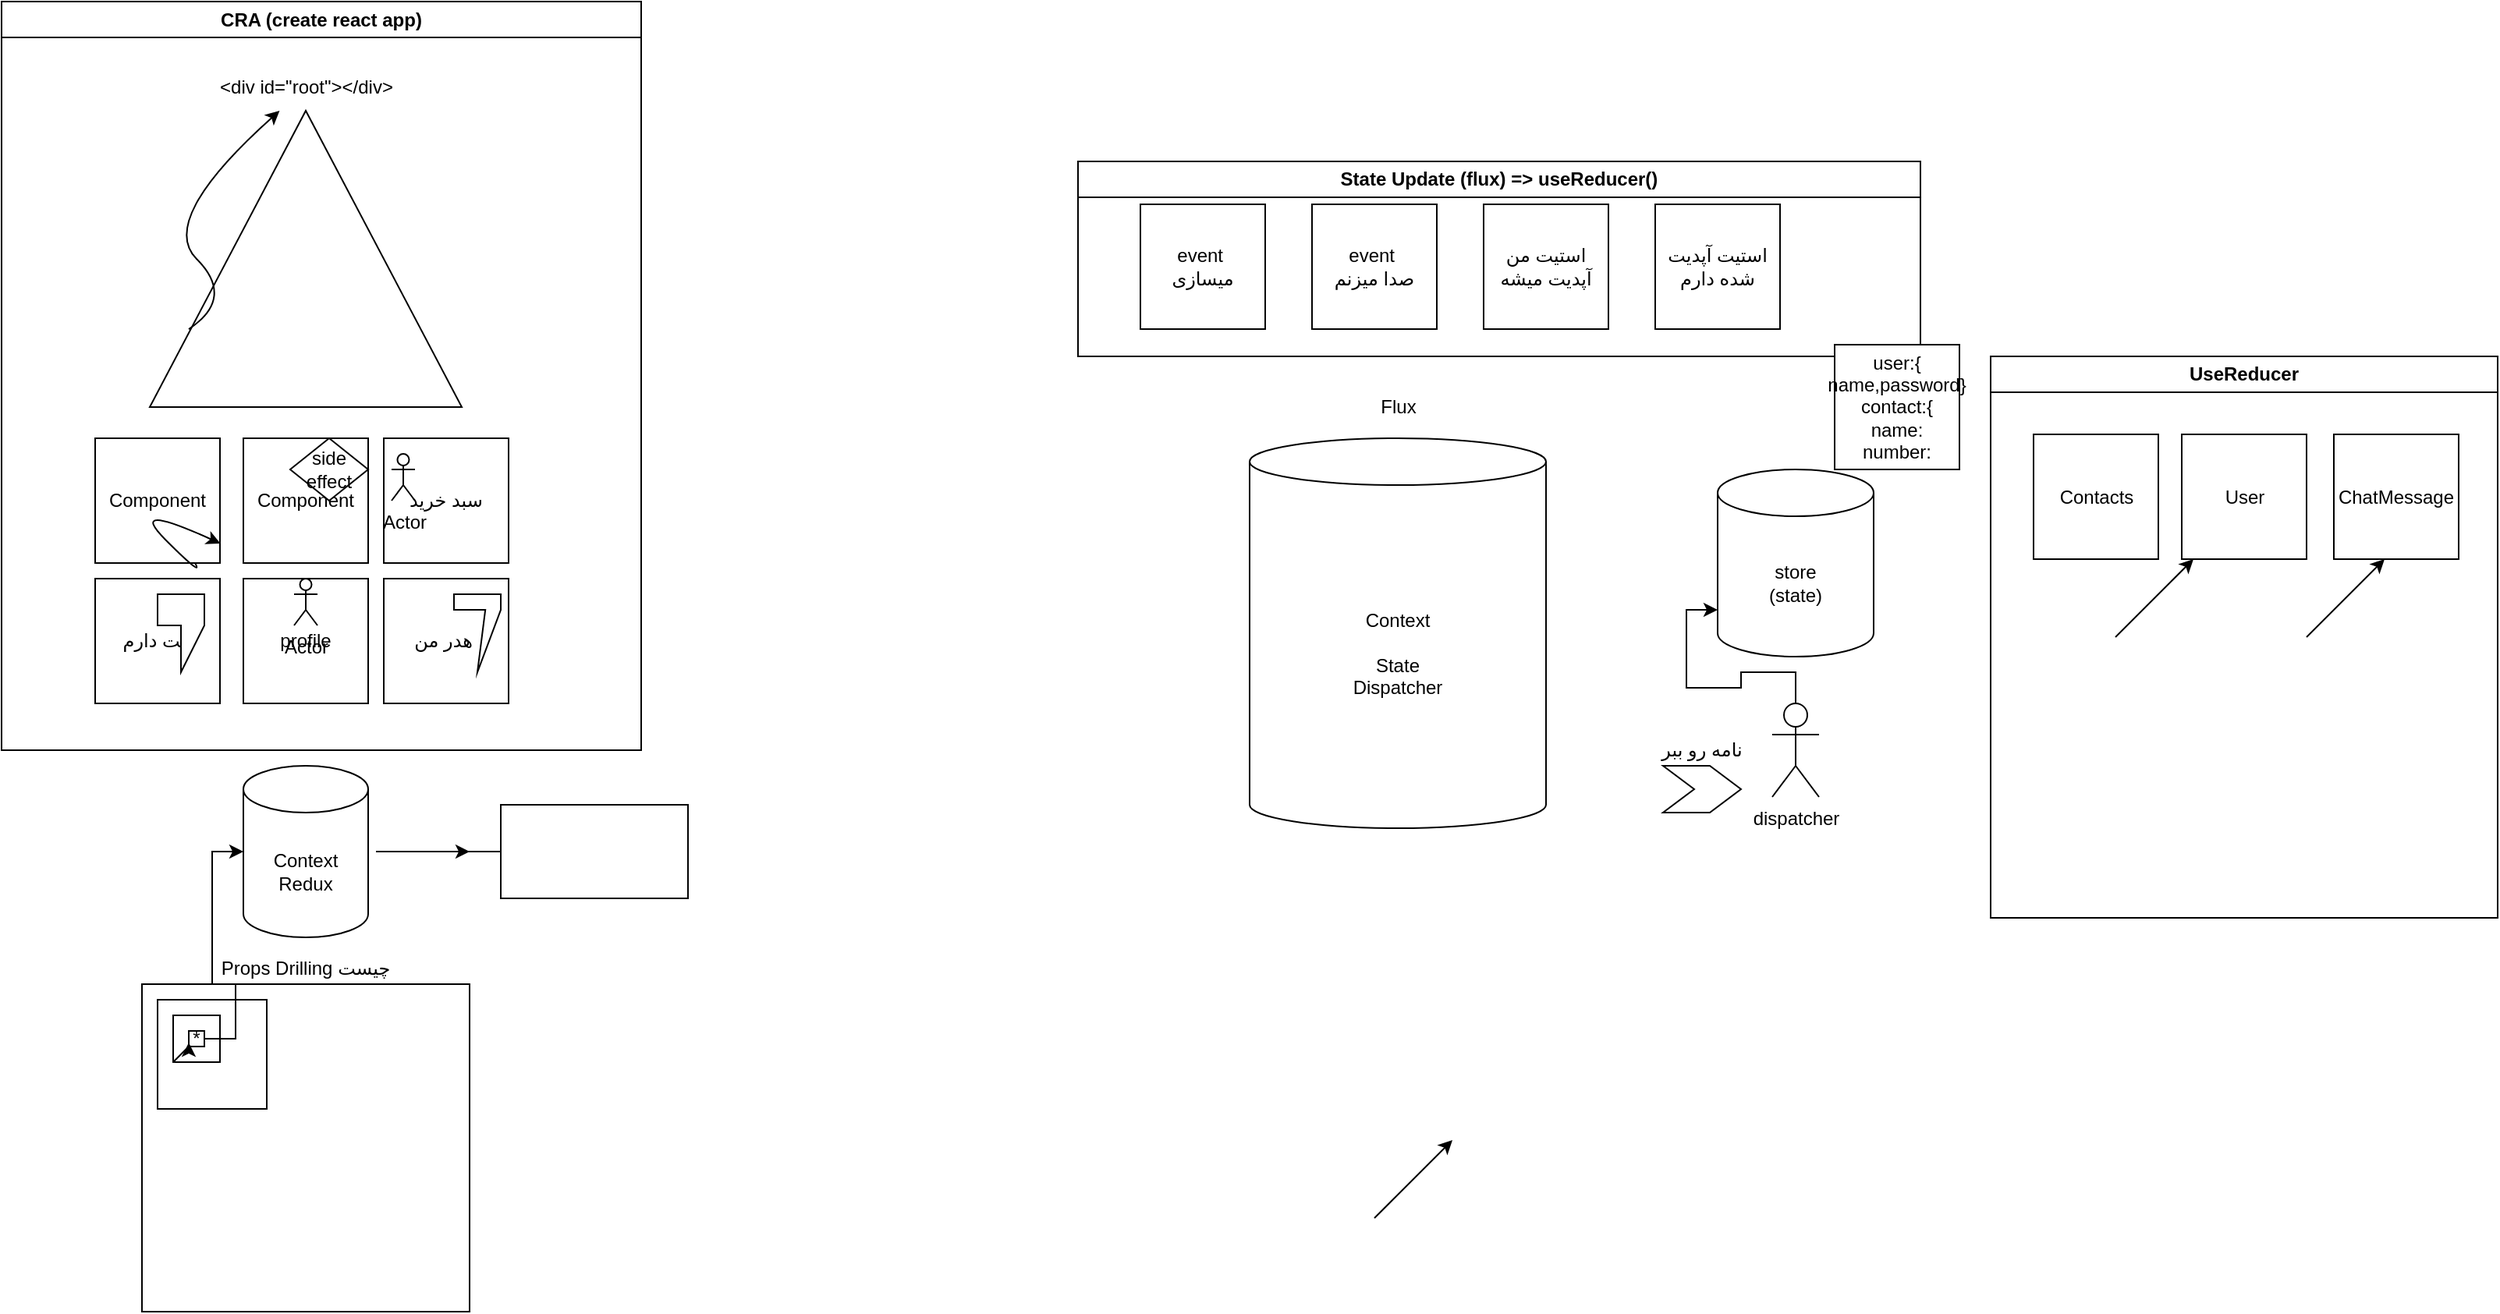 <mxfile version="20.8.1" type="device"><diagram id="F2j4GgXj-LyiH6Weufmi" name="Page-1"><mxGraphModel dx="1037" dy="533" grid="1" gridSize="10" guides="1" tooltips="1" connect="1" arrows="1" fold="1" page="1" pageScale="1" pageWidth="850" pageHeight="1100" math="0" shadow="0"><root><mxCell id="0"/><mxCell id="1" parent="0"/><mxCell id="Vjm8L-qQPr2WNu3jBZb--1" value="CRA (create react app)" style="swimlane;whiteSpace=wrap;html=1;" vertex="1" parent="1"><mxGeometry x="100" y="160" width="410" height="480" as="geometry"/></mxCell><mxCell id="Vjm8L-qQPr2WNu3jBZb--2" value="" style="triangle;whiteSpace=wrap;html=1;rotation=-90;" vertex="1" parent="Vjm8L-qQPr2WNu3jBZb--1"><mxGeometry x="100" y="65" width="190" height="200" as="geometry"/></mxCell><mxCell id="Vjm8L-qQPr2WNu3jBZb--3" value="&amp;lt;div id=&quot;root&quot;&amp;gt;&amp;lt;/div&amp;gt;" style="text;html=1;strokeColor=none;fillColor=none;align=center;verticalAlign=middle;whiteSpace=wrap;rounded=0;" vertex="1" parent="Vjm8L-qQPr2WNu3jBZb--1"><mxGeometry x="127.5" y="40" width="135" height="30" as="geometry"/></mxCell><mxCell id="Vjm8L-qQPr2WNu3jBZb--4" value="" style="curved=1;endArrow=classic;html=1;rounded=0;exitX=0.263;exitY=0.125;exitDx=0;exitDy=0;exitPerimeter=0;" edge="1" parent="Vjm8L-qQPr2WNu3jBZb--1" source="Vjm8L-qQPr2WNu3jBZb--2" target="Vjm8L-qQPr2WNu3jBZb--3"><mxGeometry width="50" height="50" relative="1" as="geometry"><mxPoint x="100" y="190" as="sourcePoint"/><mxPoint x="150" y="140" as="targetPoint"/><Array as="points"><mxPoint x="150" y="190"/><mxPoint x="100" y="140"/></Array></mxGeometry></mxCell><mxCell id="Vjm8L-qQPr2WNu3jBZb--5" value="Component" style="whiteSpace=wrap;html=1;aspect=fixed;" vertex="1" parent="Vjm8L-qQPr2WNu3jBZb--1"><mxGeometry x="60" y="280" width="80" height="80" as="geometry"/></mxCell><mxCell id="Vjm8L-qQPr2WNu3jBZb--7" value="هدر من&amp;nbsp;" style="whiteSpace=wrap;html=1;aspect=fixed;" vertex="1" parent="Vjm8L-qQPr2WNu3jBZb--1"><mxGeometry x="245" y="370" width="80" height="80" as="geometry"/></mxCell><mxCell id="Vjm8L-qQPr2WNu3jBZb--6" value="Component" style="whiteSpace=wrap;html=1;aspect=fixed;" vertex="1" parent="Vjm8L-qQPr2WNu3jBZb--1"><mxGeometry x="155" y="280" width="80" height="80" as="geometry"/></mxCell><mxCell id="Vjm8L-qQPr2WNu3jBZb--9" value="چت دارم" style="whiteSpace=wrap;html=1;aspect=fixed;" vertex="1" parent="Vjm8L-qQPr2WNu3jBZb--1"><mxGeometry x="60" y="370" width="80" height="80" as="geometry"/></mxCell><mxCell id="Vjm8L-qQPr2WNu3jBZb--8" value="profile" style="whiteSpace=wrap;html=1;aspect=fixed;" vertex="1" parent="Vjm8L-qQPr2WNu3jBZb--1"><mxGeometry x="155" y="370" width="80" height="80" as="geometry"/></mxCell><mxCell id="Vjm8L-qQPr2WNu3jBZb--12" value="side effect" style="rhombus;whiteSpace=wrap;html=1;" vertex="1" parent="Vjm8L-qQPr2WNu3jBZb--1"><mxGeometry x="185" y="280" width="50" height="40" as="geometry"/></mxCell><mxCell id="Vjm8L-qQPr2WNu3jBZb--13" value="" style="curved=1;endArrow=classic;html=1;rounded=0;entryX=1.004;entryY=0.844;entryDx=0;entryDy=0;entryPerimeter=0;" edge="1" parent="Vjm8L-qQPr2WNu3jBZb--1" source="Vjm8L-qQPr2WNu3jBZb--5" target="Vjm8L-qQPr2WNu3jBZb--5"><mxGeometry width="50" height="50" relative="1" as="geometry"><mxPoint x="80" y="370" as="sourcePoint"/><mxPoint x="130" y="320" as="targetPoint"/><Array as="points"><mxPoint x="130" y="370"/><mxPoint x="80" y="320"/></Array></mxGeometry></mxCell><mxCell id="Vjm8L-qQPr2WNu3jBZb--14" value="Actor" style="shape=umlActor;verticalLabelPosition=bottom;verticalAlign=top;html=1;outlineConnect=0;" vertex="1" parent="Vjm8L-qQPr2WNu3jBZb--1"><mxGeometry x="187.5" y="370" width="15" height="30" as="geometry"/></mxCell><mxCell id="Vjm8L-qQPr2WNu3jBZb--17" value="" style="shape=callout;whiteSpace=wrap;html=1;perimeter=calloutPerimeter;" vertex="1" parent="Vjm8L-qQPr2WNu3jBZb--1"><mxGeometry x="100" y="380" width="30" height="50" as="geometry"/></mxCell><mxCell id="Vjm8L-qQPr2WNu3jBZb--18" value="" style="shape=callout;whiteSpace=wrap;html=1;perimeter=calloutPerimeter;size=40;position=0.67;" vertex="1" parent="Vjm8L-qQPr2WNu3jBZb--1"><mxGeometry x="290" y="380" width="30" height="50" as="geometry"/></mxCell><mxCell id="Vjm8L-qQPr2WNu3jBZb--10" value="سبد خرید" style="whiteSpace=wrap;html=1;aspect=fixed;" vertex="1" parent="1"><mxGeometry x="345" y="440" width="80" height="80" as="geometry"/></mxCell><mxCell id="Vjm8L-qQPr2WNu3jBZb--15" value="Actor" style="shape=umlActor;verticalLabelPosition=bottom;verticalAlign=top;html=1;outlineConnect=0;" vertex="1" parent="1"><mxGeometry x="350" y="450" width="15" height="30" as="geometry"/></mxCell><mxCell id="Vjm8L-qQPr2WNu3jBZb--21" value="Props Drilling چیست" style="text;html=1;strokeColor=none;fillColor=none;align=center;verticalAlign=middle;whiteSpace=wrap;rounded=0;" vertex="1" parent="1"><mxGeometry x="185" y="740" width="220" height="80" as="geometry"/></mxCell><mxCell id="Vjm8L-qQPr2WNu3jBZb--22" value="" style="whiteSpace=wrap;html=1;aspect=fixed;" vertex="1" parent="1"><mxGeometry x="190" y="790" width="210" height="210" as="geometry"/></mxCell><mxCell id="Vjm8L-qQPr2WNu3jBZb--23" value="" style="whiteSpace=wrap;html=1;aspect=fixed;" vertex="1" parent="1"><mxGeometry x="200" y="800" width="70" height="70" as="geometry"/></mxCell><mxCell id="Vjm8L-qQPr2WNu3jBZb--24" value="" style="whiteSpace=wrap;html=1;aspect=fixed;" vertex="1" parent="1"><mxGeometry x="210" y="810" width="30" height="30" as="geometry"/></mxCell><mxCell id="Vjm8L-qQPr2WNu3jBZb--32" style="edgeStyle=orthogonalEdgeStyle;rounded=0;orthogonalLoop=1;jettySize=auto;html=1;entryX=0;entryY=0.5;entryDx=0;entryDy=0;entryPerimeter=0;" edge="1" parent="1" source="Vjm8L-qQPr2WNu3jBZb--25" target="Vjm8L-qQPr2WNu3jBZb--11"><mxGeometry relative="1" as="geometry"/></mxCell><mxCell id="Vjm8L-qQPr2WNu3jBZb--25" value="*" style="whiteSpace=wrap;html=1;aspect=fixed;" vertex="1" parent="1"><mxGeometry x="220" y="820" width="10" height="10" as="geometry"/></mxCell><mxCell id="Vjm8L-qQPr2WNu3jBZb--31" value="" style="endArrow=classic;html=1;rounded=0;entryX=0;entryY=0.75;entryDx=0;entryDy=0;" edge="1" parent="1" target="Vjm8L-qQPr2WNu3jBZb--25"><mxGeometry width="50" height="50" relative="1" as="geometry"><mxPoint x="210" y="840" as="sourcePoint"/><mxPoint x="260" y="790" as="targetPoint"/><Array as="points"><mxPoint x="220" y="830"/></Array></mxGeometry></mxCell><mxCell id="Vjm8L-qQPr2WNu3jBZb--11" value="Context&lt;br&gt;Redux" style="shape=cylinder3;whiteSpace=wrap;html=1;boundedLbl=1;backgroundOutline=1;size=15;" vertex="1" parent="1"><mxGeometry x="255" y="650" width="80" height="110" as="geometry"/></mxCell><mxCell id="Vjm8L-qQPr2WNu3jBZb--35" style="edgeStyle=orthogonalEdgeStyle;rounded=0;orthogonalLoop=1;jettySize=auto;html=1;" edge="1" parent="1" source="Vjm8L-qQPr2WNu3jBZb--33"><mxGeometry relative="1" as="geometry"><mxPoint x="400" y="705" as="targetPoint"/><Array as="points"><mxPoint x="340" y="705"/><mxPoint x="340" y="705"/></Array></mxGeometry></mxCell><mxCell id="Vjm8L-qQPr2WNu3jBZb--33" value="" style="rounded=0;whiteSpace=wrap;html=1;" vertex="1" parent="1"><mxGeometry x="420" y="675" width="120" height="60" as="geometry"/></mxCell><mxCell id="Vjm8L-qQPr2WNu3jBZb--36" value="Context&lt;br&gt;&lt;br&gt;State&lt;br&gt;Dispatcher" style="shape=cylinder3;whiteSpace=wrap;html=1;boundedLbl=1;backgroundOutline=1;size=15;" vertex="1" parent="1"><mxGeometry x="900" y="440" width="190" height="250" as="geometry"/></mxCell><mxCell id="Vjm8L-qQPr2WNu3jBZb--37" value="Flux" style="text;html=1;strokeColor=none;fillColor=none;align=center;verticalAlign=middle;whiteSpace=wrap;rounded=0;" vertex="1" parent="1"><mxGeometry x="962.5" y="410" width="65" height="20" as="geometry"/></mxCell><mxCell id="Vjm8L-qQPr2WNu3jBZb--38" value="State Update (flux) =&amp;gt; useReducer()" style="swimlane;whiteSpace=wrap;html=1;" vertex="1" parent="1"><mxGeometry x="790" y="262.5" width="540" height="125" as="geometry"/></mxCell><mxCell id="Vjm8L-qQPr2WNu3jBZb--40" value="event&amp;nbsp;&lt;br&gt;میسازی" style="whiteSpace=wrap;html=1;aspect=fixed;" vertex="1" parent="Vjm8L-qQPr2WNu3jBZb--38"><mxGeometry x="40" y="27.5" width="80" height="80" as="geometry"/></mxCell><mxCell id="Vjm8L-qQPr2WNu3jBZb--41" value="event&amp;nbsp;&lt;br&gt;صدا میزنم" style="whiteSpace=wrap;html=1;aspect=fixed;" vertex="1" parent="Vjm8L-qQPr2WNu3jBZb--38"><mxGeometry x="150" y="27.5" width="80" height="80" as="geometry"/></mxCell><mxCell id="Vjm8L-qQPr2WNu3jBZb--42" value="استیت من آپدیت میشه&lt;span style=&quot;color: rgba(0, 0, 0, 0); font-family: monospace; font-size: 0px; text-align: start;&quot;&gt;%3CmxGraphModel%3E%3Croot%3E%3CmxCell%20id%3D%220%22%2F%3E%3CmxCell%20id%3D%221%22%20parent%3D%220%22%2F%3E%3CmxCell%20id%3D%222%22%20value%3D%22event%26amp%3Bnbsp%3B%26lt%3Bbr%26gt%3B%D8%B5%D8%AF%D8%A7%20%D9%85%DB%8C%D8%B2%D9%86%D9%85%22%20style%3D%22whiteSpace%3Dwrap%3Bhtml%3D1%3Baspect%3Dfixed%3B%22%20vertex%3D%221%22%20parent%3D%221%22%3E%3CmxGeometry%20x%3D%22940%22%20y%3D%22290%22%20width%3D%2280%22%20height%3D%2280%22%20as%3D%22geometry%22%2F%3E%3C%2FmxCell%3E%3C%2Froot%3E%3C%2FmxGraphModel%3E&lt;/span&gt;" style="whiteSpace=wrap;html=1;aspect=fixed;" vertex="1" parent="Vjm8L-qQPr2WNu3jBZb--38"><mxGeometry x="260" y="27.5" width="80" height="80" as="geometry"/></mxCell><mxCell id="Vjm8L-qQPr2WNu3jBZb--43" value="استیت آپدیت شده دارم" style="whiteSpace=wrap;html=1;aspect=fixed;" vertex="1" parent="Vjm8L-qQPr2WNu3jBZb--38"><mxGeometry x="370" y="27.5" width="80" height="80" as="geometry"/></mxCell><mxCell id="Vjm8L-qQPr2WNu3jBZb--49" value="user:{&lt;br&gt;name,password}&lt;br&gt;contact:{&lt;br&gt;name:&lt;br&gt;number:" style="whiteSpace=wrap;html=1;aspect=fixed;" vertex="1" parent="1"><mxGeometry x="1275" y="380" width="80" height="80" as="geometry"/></mxCell><mxCell id="Vjm8L-qQPr2WNu3jBZb--50" value="UseReducer" style="swimlane;whiteSpace=wrap;html=1;" vertex="1" parent="1"><mxGeometry x="1375" y="387.5" width="325" height="360" as="geometry"/></mxCell><mxCell id="Vjm8L-qQPr2WNu3jBZb--56" value="ChatMessage" style="whiteSpace=wrap;html=1;aspect=fixed;" vertex="1" parent="Vjm8L-qQPr2WNu3jBZb--50"><mxGeometry x="220" y="50" width="80" height="80" as="geometry"/></mxCell><mxCell id="Vjm8L-qQPr2WNu3jBZb--58" value="User" style="whiteSpace=wrap;html=1;aspect=fixed;" vertex="1" parent="Vjm8L-qQPr2WNu3jBZb--50"><mxGeometry x="122.5" y="50" width="80" height="80" as="geometry"/></mxCell><mxCell id="Vjm8L-qQPr2WNu3jBZb--57" value="Contacts" style="whiteSpace=wrap;html=1;aspect=fixed;" vertex="1" parent="Vjm8L-qQPr2WNu3jBZb--50"><mxGeometry x="27.5" y="50" width="80" height="80" as="geometry"/></mxCell><mxCell id="Vjm8L-qQPr2WNu3jBZb--65" value="" style="endArrow=classic;html=1;rounded=0;" edge="1" parent="Vjm8L-qQPr2WNu3jBZb--50"><mxGeometry width="50" height="50" relative="1" as="geometry"><mxPoint x="80" y="180" as="sourcePoint"/><mxPoint x="130" y="130" as="targetPoint"/></mxGeometry></mxCell><mxCell id="Vjm8L-qQPr2WNu3jBZb--66" value="" style="endArrow=classic;html=1;rounded=0;" edge="1" parent="Vjm8L-qQPr2WNu3jBZb--50"><mxGeometry width="50" height="50" relative="1" as="geometry"><mxPoint x="202.5" y="180" as="sourcePoint"/><mxPoint x="252.5" y="130" as="targetPoint"/></mxGeometry></mxCell><mxCell id="Vjm8L-qQPr2WNu3jBZb--64" value="" style="endArrow=classic;html=1;rounded=0;" edge="1" parent="1"><mxGeometry width="50" height="50" relative="1" as="geometry"><mxPoint x="980" y="940" as="sourcePoint"/><mxPoint x="1030" y="890" as="targetPoint"/></mxGeometry></mxCell><mxCell id="Vjm8L-qQPr2WNu3jBZb--67" value="store&lt;br&gt;(state)" style="shape=cylinder3;whiteSpace=wrap;html=1;boundedLbl=1;backgroundOutline=1;size=15;" vertex="1" parent="1"><mxGeometry x="1200" y="460" width="100" height="120" as="geometry"/></mxCell><mxCell id="Vjm8L-qQPr2WNu3jBZb--68" style="edgeStyle=orthogonalEdgeStyle;rounded=0;orthogonalLoop=1;jettySize=auto;html=1;entryX=0;entryY=0.75;entryDx=0;entryDy=0;entryPerimeter=0;" edge="1" parent="1" source="Vjm8L-qQPr2WNu3jBZb--69" target="Vjm8L-qQPr2WNu3jBZb--67"><mxGeometry relative="1" as="geometry"/></mxCell><mxCell id="Vjm8L-qQPr2WNu3jBZb--69" value="dispatcher" style="shape=umlActor;verticalLabelPosition=bottom;verticalAlign=top;html=1;outlineConnect=0;" vertex="1" parent="1"><mxGeometry x="1235" y="610" width="30" height="60" as="geometry"/></mxCell><mxCell id="Vjm8L-qQPr2WNu3jBZb--70" value="نامه رو ببر" style="text;html=1;strokeColor=none;fillColor=none;align=center;verticalAlign=middle;whiteSpace=wrap;rounded=0;" vertex="1" parent="1"><mxGeometry x="1160" y="625" width="60" height="30" as="geometry"/></mxCell><mxCell id="Vjm8L-qQPr2WNu3jBZb--71" value="" style="shape=step;perimeter=stepPerimeter;whiteSpace=wrap;html=1;fixedSize=1;" vertex="1" parent="1"><mxGeometry x="1165" y="650" width="50" height="30" as="geometry"/></mxCell></root></mxGraphModel></diagram></mxfile>